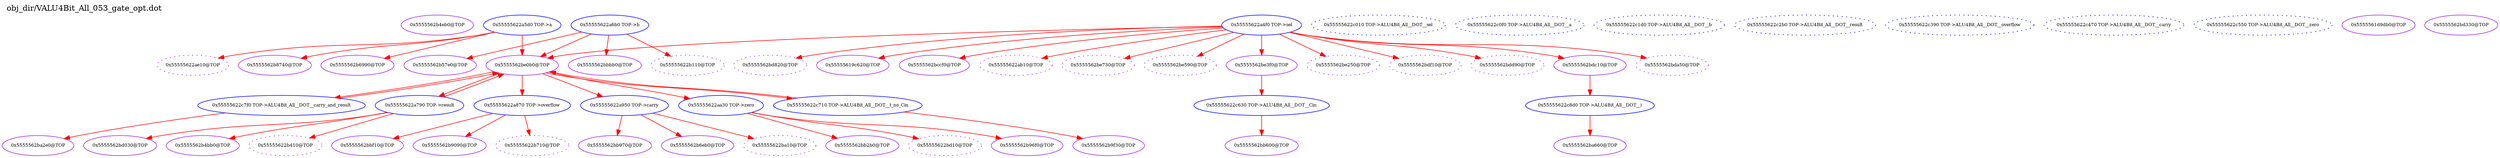 digraph v3graph {
	graph	[label="obj_dir/VALU4Bit_All_053_gate_opt.dot",
		 labelloc=t, labeljust=l,
		 //size="7.5,10",
		 rankdir=TB];
	n0	[fontsize=8 label="0x5555562b4eb0@TOP", color=purple];
	n1	[fontsize=8 label="0x55555622ab10@TOP", color=purple, style=dotted];
	n2	[fontsize=8 label="0x55555622a4f0 TOP->sel", color=blue];
	n3	[fontsize=8 label="0x55555622c010 TOP->ALU4Bit_All__DOT__sel", color=blue, style=dotted];
	n4	[fontsize=8 label="0x55555622ae10@TOP", color=purple, style=dotted];
	n5	[fontsize=8 label="0x55555622a5d0 TOP->a", color=blue];
	n6	[fontsize=8 label="0x55555622c0f0 TOP->ALU4Bit_All__DOT__a", color=blue, style=dotted];
	n7	[fontsize=8 label="0x55555622b110@TOP", color=purple, style=dotted];
	n8	[fontsize=8 label="0x55555622a6b0 TOP->b", color=blue];
	n9	[fontsize=8 label="0x55555622c1d0 TOP->ALU4Bit_All__DOT__b", color=blue, style=dotted];
	n10	[fontsize=8 label="0x55555622b410@TOP", color=purple, style=dotted];
	n11	[fontsize=8 label="0x55555622a790 TOP->result", color=blue];
	n12	[fontsize=8 label="0x55555622c2b0 TOP->ALU4Bit_All__DOT__result", color=blue, style=dotted];
	n13	[fontsize=8 label="0x55555622b710@TOP", color=purple, style=dotted];
	n14	[fontsize=8 label="0x55555622a870 TOP->overflow", color=blue];
	n15	[fontsize=8 label="0x55555622c390 TOP->ALU4Bit_All__DOT__overflow", color=blue, style=dotted];
	n16	[fontsize=8 label="0x55555622ba10@TOP", color=purple, style=dotted];
	n17	[fontsize=8 label="0x55555622a950 TOP->carry", color=blue];
	n18	[fontsize=8 label="0x55555622c470 TOP->ALU4Bit_All__DOT__carry", color=blue, style=dotted];
	n19	[fontsize=8 label="0x55555622bd10@TOP", color=purple, style=dotted];
	n20	[fontsize=8 label="0x55555622aa30 TOP->zero", color=blue];
	n21	[fontsize=8 label="0x55555622c550 TOP->ALU4Bit_All__DOT__zero", color=blue, style=dotted];
	n22	[fontsize=8 label="0x5555562be730@TOP", color=purple, style=dotted];
	n23	[fontsize=8 label="0x5555562be590@TOP", color=purple, style=dotted];
	n24	[fontsize=8 label="0x5555562be3f0@TOP", color=purple];
	n25	[fontsize=8 label="0x55555622c630 TOP->ALU4Bit_All__DOT__Cin", color=blue];
	n26	[fontsize=8 label="0x5555562be250@TOP", color=purple, style=dotted];
	n27	[fontsize=8 label="0x5555562be0b0@TOP", color=purple];
	n28	[fontsize=8 label="0x55555622c710 TOP->ALU4Bit_All__DOT__t_no_Cin", color=blue];
	n29	[fontsize=8 label="0x55555622c7f0 TOP->ALU4Bit_All__DOT__carry_and_result", color=blue];
	n30	[fontsize=8 label="0x5555562bdf10@TOP", color=purple, style=dotted];
	n31	[fontsize=8 label="0x5555562bdd90@TOP", color=purple, style=dotted];
	n32	[fontsize=8 label="0x5555562bdc10@TOP", color=purple];
	n33	[fontsize=8 label="0x55555622c8d0 TOP->ALU4Bit_All__DOT__i", color=blue];
	n34	[fontsize=8 label="0x5555562bda50@TOP", color=purple, style=dotted];
	n35	[fontsize=8 label="0x5555562bd820@TOP", color=purple, style=dotted];
	n36	[fontsize=8 label="0x5555561d9db0@TOP", color=purple];
	n37	[fontsize=8 label="0x5555562bd330@TOP", color=purple];
	n38	[fontsize=8 label="0x55555619c620@TOP", color=purple];
	n39	[fontsize=8 label="0x5555562b8740@TOP", color=purple];
	n40	[fontsize=8 label="0x5555562b57e0@TOP", color=purple];
	n41	[fontsize=8 label="0x5555562bd030@TOP", color=purple];
	n42	[fontsize=8 label="0x5555562bbf10@TOP", color=purple];
	n43	[fontsize=8 label="0x5555562bb970@TOP", color=purple];
	n44	[fontsize=8 label="0x5555562b96f0@TOP", color=purple];
	n45	[fontsize=8 label="0x5555562bccf0@TOP", color=purple];
	n46	[fontsize=8 label="0x5555562b6990@TOP", color=purple];
	n47	[fontsize=8 label="0x5555562bbbb0@TOP", color=purple];
	n48	[fontsize=8 label="0x5555562b4bb0@TOP", color=purple];
	n49	[fontsize=8 label="0x5555562b9090@TOP", color=purple];
	n50	[fontsize=8 label="0x5555562b6eb0@TOP", color=purple];
	n51	[fontsize=8 label="0x5555562bb2b0@TOP", color=purple];
	n52	[fontsize=8 label="0x5555562bb600@TOP", color=purple];
	n53	[fontsize=8 label="0x5555562b9f30@TOP", color=purple];
	n54	[fontsize=8 label="0x5555562ba2e0@TOP", color=purple];
	n55	[fontsize=8 label="0x5555562ba660@TOP", color=purple];
	n2 -> n1 [fontsize=8 label="" weight=1 color=red];
	n2 -> n22 [fontsize=8 label="" weight=1 color=red];
	n2 -> n23 [fontsize=8 label="" weight=2 color=red];
	n2 -> n24 [fontsize=8 label="" weight=4 color=red];
	n2 -> n26 [fontsize=8 label="" weight=3 color=red];
	n2 -> n27 [fontsize=8 label="" weight=7 color=red];
	n2 -> n30 [fontsize=8 label="" weight=3 color=red];
	n2 -> n31 [fontsize=8 label="" weight=2 color=red];
	n2 -> n32 [fontsize=8 label="" weight=5 color=red];
	n2 -> n34 [fontsize=8 label="" weight=3 color=red];
	n2 -> n35 [fontsize=8 label="" weight=3 color=red];
	n2 -> n38 [fontsize=8 label="" weight=1 color=red];
	n2 -> n45 [fontsize=8 label="" weight=1 color=red];
	n5 -> n4 [fontsize=8 label="" weight=1 color=red];
	n5 -> n27 [fontsize=8 label="" weight=21 color=red];
	n5 -> n39 [fontsize=8 label="" weight=1 color=red];
	n5 -> n46 [fontsize=8 label="" weight=1 color=red];
	n8 -> n7 [fontsize=8 label="" weight=1 color=red];
	n8 -> n27 [fontsize=8 label="" weight=14 color=red];
	n8 -> n40 [fontsize=8 label="" weight=1 color=red];
	n8 -> n47 [fontsize=8 label="" weight=1 color=red];
	n11 -> n10 [fontsize=8 label="" weight=1 color=red];
	n11 -> n27 [fontsize=8 label="" weight=10 color=red];
	n11 -> n41 [fontsize=8 label="" weight=1 color=red];
	n11 -> n48 [fontsize=8 label="" weight=1 color=red];
	n14 -> n13 [fontsize=8 label="" weight=1 color=red];
	n14 -> n42 [fontsize=8 label="" weight=1 color=red];
	n14 -> n49 [fontsize=8 label="" weight=1 color=red];
	n17 -> n16 [fontsize=8 label="" weight=1 color=red];
	n17 -> n43 [fontsize=8 label="" weight=1 color=red];
	n17 -> n50 [fontsize=8 label="" weight=1 color=red];
	n20 -> n19 [fontsize=8 label="" weight=1 color=red];
	n20 -> n44 [fontsize=8 label="" weight=1 color=red];
	n20 -> n51 [fontsize=8 label="" weight=1 color=red];
	n24 -> n25 [fontsize=8 label="" weight=3 color=red];
	n25 -> n52 [fontsize=8 label="" weight=1 color=red];
	n27 -> n11 [fontsize=8 label="" weight=12 color=red];
	n27 -> n20 [fontsize=8 label="" weight=8 color=red];
	n27 -> n17 [fontsize=8 label="" weight=8 color=red];
	n27 -> n14 [fontsize=8 label="" weight=8 color=red];
	n27 -> n28 [fontsize=8 label="" weight=2 color=red];
	n27 -> n29 [fontsize=8 label="" weight=2 color=red];
	n28 -> n27 [fontsize=8 label="" weight=4 color=red];
	n28 -> n53 [fontsize=8 label="" weight=1 color=red];
	n29 -> n27 [fontsize=8 label="" weight=4 color=red];
	n29 -> n54 [fontsize=8 label="" weight=1 color=red];
	n32 -> n33 [fontsize=8 label="" weight=3 color=red];
	n33 -> n55 [fontsize=8 label="" weight=1 color=red];
}
